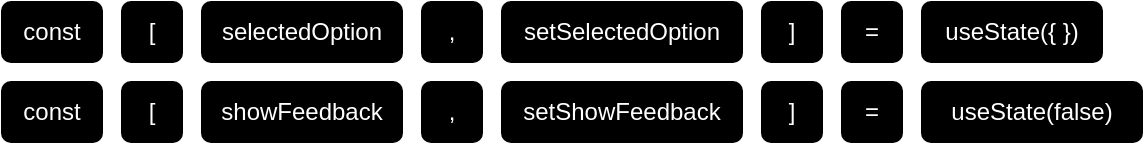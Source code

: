 <mxfile version="25.0.3">
  <diagram id="C5RBs43oDa-KdzZeNtuy" name="Page-1">
    <mxGraphModel dx="377" dy="580" grid="1" gridSize="10" guides="1" tooltips="1" connect="1" arrows="1" fold="1" page="1" pageScale="1" pageWidth="827" pageHeight="1169" math="0" shadow="0">
      <root>
        <mxCell id="WIyWlLk6GJQsqaUBKTNV-0" />
        <mxCell id="WIyWlLk6GJQsqaUBKTNV-1" parent="WIyWlLk6GJQsqaUBKTNV-0" />
        <mxCell id="vwmA5PeHBkYYM8ZLV3U3-1" value="&lt;font color=&quot;#ffffff&quot;&gt;const&lt;/font&gt;" style="rounded=1;whiteSpace=wrap;html=1;fillColor=#000000;" vertex="1" parent="WIyWlLk6GJQsqaUBKTNV-1">
          <mxGeometry x="10" y="10" width="50" height="30" as="geometry" />
        </mxCell>
        <mxCell id="vwmA5PeHBkYYM8ZLV3U3-2" value="selectedOption" style="rounded=1;whiteSpace=wrap;html=1;fillColor=#000000;fontColor=#FFFFFF;" vertex="1" parent="WIyWlLk6GJQsqaUBKTNV-1">
          <mxGeometry x="110" y="10" width="100" height="30" as="geometry" />
        </mxCell>
        <mxCell id="vwmA5PeHBkYYM8ZLV3U3-3" value="setSelectedOption" style="rounded=1;whiteSpace=wrap;html=1;fillColor=#000000;fontColor=#FFFFFF;" vertex="1" parent="WIyWlLk6GJQsqaUBKTNV-1">
          <mxGeometry x="260" y="10" width="120" height="30" as="geometry" />
        </mxCell>
        <mxCell id="vwmA5PeHBkYYM8ZLV3U3-4" value="," style="rounded=1;whiteSpace=wrap;html=1;fillColor=#000000;fontColor=#FFFFFF;" vertex="1" parent="WIyWlLk6GJQsqaUBKTNV-1">
          <mxGeometry x="220" y="10" width="30" height="30" as="geometry" />
        </mxCell>
        <mxCell id="vwmA5PeHBkYYM8ZLV3U3-5" value="[" style="rounded=1;whiteSpace=wrap;html=1;fillColor=#000000;fontColor=#FFFFFF;" vertex="1" parent="WIyWlLk6GJQsqaUBKTNV-1">
          <mxGeometry x="70" y="10" width="30" height="30" as="geometry" />
        </mxCell>
        <mxCell id="vwmA5PeHBkYYM8ZLV3U3-7" value="]" style="rounded=1;whiteSpace=wrap;html=1;fillColor=#000000;fontColor=#FFFFFF;" vertex="1" parent="WIyWlLk6GJQsqaUBKTNV-1">
          <mxGeometry x="390" y="10" width="30" height="30" as="geometry" />
        </mxCell>
        <mxCell id="vwmA5PeHBkYYM8ZLV3U3-8" value="=" style="rounded=1;whiteSpace=wrap;html=1;fillColor=#000000;fontColor=#FFFFFF;" vertex="1" parent="WIyWlLk6GJQsqaUBKTNV-1">
          <mxGeometry x="430" y="10" width="30" height="30" as="geometry" />
        </mxCell>
        <mxCell id="vwmA5PeHBkYYM8ZLV3U3-9" value="useState({ })" style="rounded=1;whiteSpace=wrap;html=1;fillColor=#000000;fontColor=#FFFFFF;" vertex="1" parent="WIyWlLk6GJQsqaUBKTNV-1">
          <mxGeometry x="470" y="10" width="90" height="30" as="geometry" />
        </mxCell>
        <mxCell id="vwmA5PeHBkYYM8ZLV3U3-10" value="&lt;font color=&quot;#ffffff&quot;&gt;const&lt;/font&gt;" style="rounded=1;whiteSpace=wrap;html=1;fillColor=#000000;" vertex="1" parent="WIyWlLk6GJQsqaUBKTNV-1">
          <mxGeometry x="10" y="50" width="50" height="30" as="geometry" />
        </mxCell>
        <mxCell id="vwmA5PeHBkYYM8ZLV3U3-11" value="[" style="rounded=1;whiteSpace=wrap;html=1;fillColor=#000000;fontColor=#FFFFFF;" vertex="1" parent="WIyWlLk6GJQsqaUBKTNV-1">
          <mxGeometry x="70" y="50" width="30" height="30" as="geometry" />
        </mxCell>
        <mxCell id="vwmA5PeHBkYYM8ZLV3U3-12" value="showFeedback" style="rounded=1;whiteSpace=wrap;html=1;fillColor=#000000;fontColor=#FFFFFF;" vertex="1" parent="WIyWlLk6GJQsqaUBKTNV-1">
          <mxGeometry x="110" y="50" width="100" height="30" as="geometry" />
        </mxCell>
        <mxCell id="vwmA5PeHBkYYM8ZLV3U3-13" value="," style="rounded=1;whiteSpace=wrap;html=1;fillColor=#000000;fontColor=#FFFFFF;" vertex="1" parent="WIyWlLk6GJQsqaUBKTNV-1">
          <mxGeometry x="220" y="50" width="30" height="30" as="geometry" />
        </mxCell>
        <mxCell id="vwmA5PeHBkYYM8ZLV3U3-14" value="setShowFeedback" style="rounded=1;whiteSpace=wrap;html=1;fillColor=#000000;fontColor=#FFFFFF;" vertex="1" parent="WIyWlLk6GJQsqaUBKTNV-1">
          <mxGeometry x="260" y="50" width="120" height="30" as="geometry" />
        </mxCell>
        <mxCell id="vwmA5PeHBkYYM8ZLV3U3-15" value="]" style="rounded=1;whiteSpace=wrap;html=1;fillColor=#000000;fontColor=#FFFFFF;" vertex="1" parent="WIyWlLk6GJQsqaUBKTNV-1">
          <mxGeometry x="390" y="50" width="30" height="30" as="geometry" />
        </mxCell>
        <mxCell id="vwmA5PeHBkYYM8ZLV3U3-17" value="=" style="rounded=1;whiteSpace=wrap;html=1;fillColor=#000000;fontColor=#FFFFFF;" vertex="1" parent="WIyWlLk6GJQsqaUBKTNV-1">
          <mxGeometry x="430" y="50" width="30" height="30" as="geometry" />
        </mxCell>
        <mxCell id="vwmA5PeHBkYYM8ZLV3U3-18" value="useState(false)" style="rounded=1;whiteSpace=wrap;html=1;fillColor=#000000;fontColor=#FFFFFF;" vertex="1" parent="WIyWlLk6GJQsqaUBKTNV-1">
          <mxGeometry x="470" y="50" width="110" height="30" as="geometry" />
        </mxCell>
      </root>
    </mxGraphModel>
  </diagram>
</mxfile>
